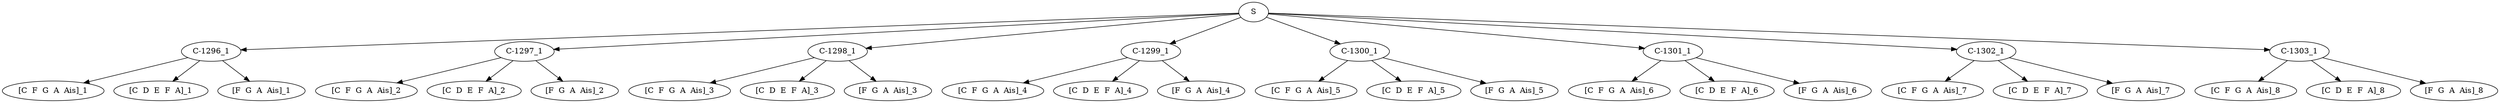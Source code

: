 digraph sample{
"S" -> "C-1296_1";
"C-1296_1" -> "[C  F  G  A  Ais]_1";
"C-1296_1" -> "[C  D  E  F  A]_1";
"C-1296_1" -> "[F  G  A  Ais]_1";
"S" -> "C-1297_1";
"C-1297_1" -> "[C  F  G  A  Ais]_2";
"C-1297_1" -> "[C  D  E  F  A]_2";
"C-1297_1" -> "[F  G  A  Ais]_2";
"S" -> "C-1298_1";
"C-1298_1" -> "[C  F  G  A  Ais]_3";
"C-1298_1" -> "[C  D  E  F  A]_3";
"C-1298_1" -> "[F  G  A  Ais]_3";
"S" -> "C-1299_1";
"C-1299_1" -> "[C  F  G  A  Ais]_4";
"C-1299_1" -> "[C  D  E  F  A]_4";
"C-1299_1" -> "[F  G  A  Ais]_4";
"S" -> "C-1300_1";
"C-1300_1" -> "[C  F  G  A  Ais]_5";
"C-1300_1" -> "[C  D  E  F  A]_5";
"C-1300_1" -> "[F  G  A  Ais]_5";
"S" -> "C-1301_1";
"C-1301_1" -> "[C  F  G  A  Ais]_6";
"C-1301_1" -> "[C  D  E  F  A]_6";
"C-1301_1" -> "[F  G  A  Ais]_6";
"S" -> "C-1302_1";
"C-1302_1" -> "[C  F  G  A  Ais]_7";
"C-1302_1" -> "[C  D  E  F  A]_7";
"C-1302_1" -> "[F  G  A  Ais]_7";
"S" -> "C-1303_1";
"C-1303_1" -> "[C  F  G  A  Ais]_8";
"C-1303_1" -> "[C  D  E  F  A]_8";
"C-1303_1" -> "[F  G  A  Ais]_8";

{rank = min; "S";}
{rank = same; "C-1296_1"; "C-1297_1"; "C-1298_1"; "C-1299_1"; "C-1300_1"; "C-1301_1"; "C-1302_1"; "C-1303_1";}
{rank = same; "[C  D  E  F  A]_1"; "[C  D  E  F  A]_2"; "[C  D  E  F  A]_3"; "[C  D  E  F  A]_4"; "[C  D  E  F  A]_5"; "[C  D  E  F  A]_6"; "[C  D  E  F  A]_7"; "[C  D  E  F  A]_8"; "[C  F  G  A  Ais]_1"; "[C  F  G  A  Ais]_2"; "[C  F  G  A  Ais]_3"; "[C  F  G  A  Ais]_4"; "[C  F  G  A  Ais]_5"; "[C  F  G  A  Ais]_6"; "[C  F  G  A  Ais]_7"; "[C  F  G  A  Ais]_8"; "[F  G  A  Ais]_1"; "[F  G  A  Ais]_2"; "[F  G  A  Ais]_3"; "[F  G  A  Ais]_4"; "[F  G  A  Ais]_5"; "[F  G  A  Ais]_6"; "[F  G  A  Ais]_7"; "[F  G  A  Ais]_8";}
}
